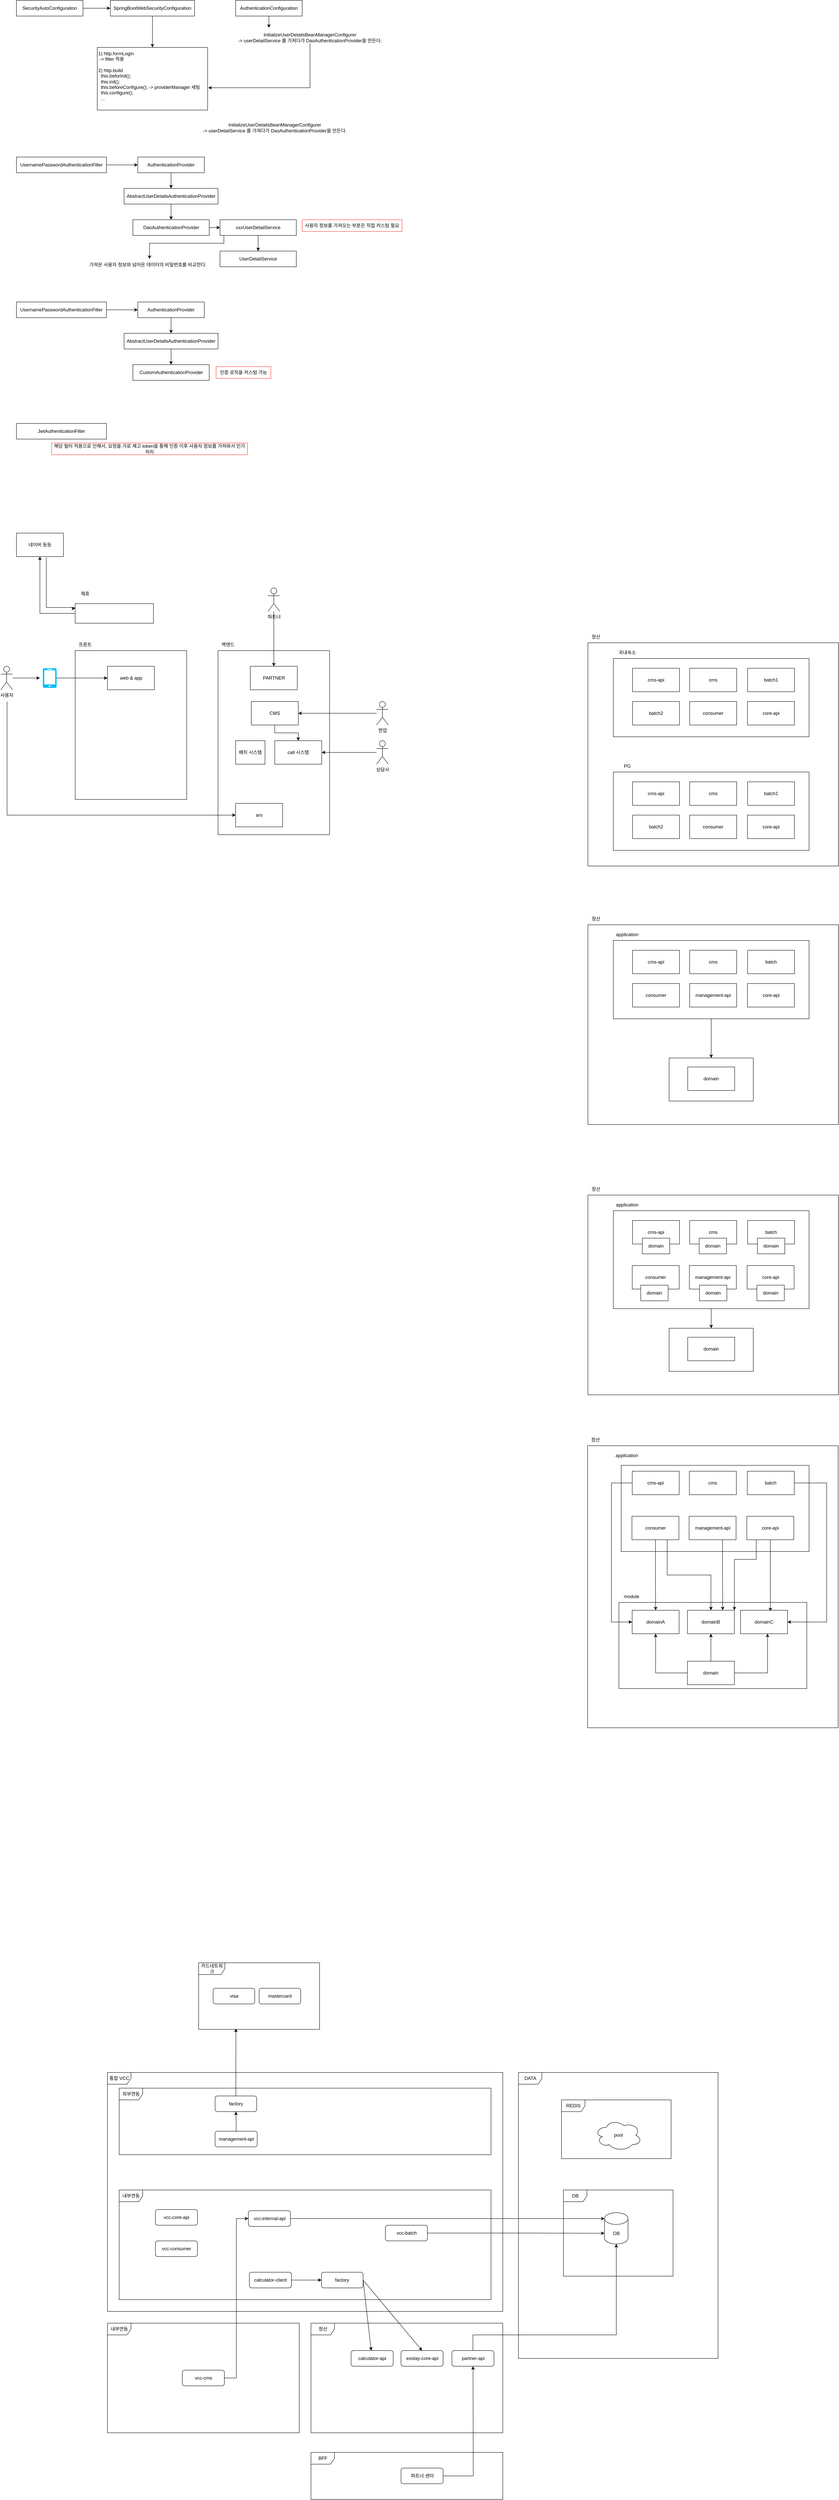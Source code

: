 <mxfile version="28.1.2">
  <diagram name="페이지-1" id="_uKqYhUVSAW-e24wOVBT">
    <mxGraphModel dx="2118" dy="1158" grid="1" gridSize="10" guides="1" tooltips="1" connect="1" arrows="1" fold="1" page="1" pageScale="1" pageWidth="827" pageHeight="1169" math="0" shadow="0">
      <root>
        <mxCell id="0" />
        <mxCell id="1" parent="0" />
        <mxCell id="LL_CF1VQLuUgH4qGAzld-106" value="" style="rounded=0;whiteSpace=wrap;html=1;" parent="1" vertex="1">
          <mxGeometry x="1539.25" y="3890" width="640" height="720" as="geometry" />
        </mxCell>
        <mxCell id="LL_CF1VQLuUgH4qGAzld-151" value="" style="rounded=0;whiteSpace=wrap;html=1;" parent="1" vertex="1">
          <mxGeometry x="1625" y="3940" width="480" height="220" as="geometry" />
        </mxCell>
        <mxCell id="LL_CF1VQLuUgH4qGAzld-149" value="" style="rounded=0;whiteSpace=wrap;html=1;" parent="1" vertex="1">
          <mxGeometry x="1619.25" y="4290" width="480" height="220" as="geometry" />
        </mxCell>
        <mxCell id="KoG7eJsrAb1A95pmqb80-3" value="" style="edgeStyle=orthogonalEdgeStyle;rounded=0;orthogonalLoop=1;jettySize=auto;html=1;" parent="1" source="KoG7eJsrAb1A95pmqb80-1" target="KoG7eJsrAb1A95pmqb80-2" edge="1">
          <mxGeometry relative="1" as="geometry" />
        </mxCell>
        <mxCell id="KoG7eJsrAb1A95pmqb80-1" value="SecurityAutoConfiguration" style="rounded=0;whiteSpace=wrap;html=1;" parent="1" vertex="1">
          <mxGeometry x="80" y="200" width="170" height="40" as="geometry" />
        </mxCell>
        <mxCell id="KoG7eJsrAb1A95pmqb80-5" value="" style="edgeStyle=orthogonalEdgeStyle;rounded=0;orthogonalLoop=1;jettySize=auto;html=1;" parent="1" source="KoG7eJsrAb1A95pmqb80-2" target="KoG7eJsrAb1A95pmqb80-4" edge="1">
          <mxGeometry relative="1" as="geometry" />
        </mxCell>
        <mxCell id="KoG7eJsrAb1A95pmqb80-2" value="SpringBootWebSecurityConfiguration" style="whiteSpace=wrap;html=1;rounded=0;" parent="1" vertex="1">
          <mxGeometry x="320" y="200" width="215" height="40" as="geometry" />
        </mxCell>
        <mxCell id="KoG7eJsrAb1A95pmqb80-4" value="1) http.formLogin&lt;br&gt;&amp;nbsp;-&amp;gt; filter 적용&lt;br&gt;&lt;br&gt;2) http.build&lt;br&gt;&amp;nbsp; this.beforInit();&lt;br&gt;&amp;nbsp; this.init();&lt;br&gt;&amp;nbsp; this.beforeConfigure(); -&amp;gt; providerManager 세팅&lt;br&gt;&amp;nbsp; this.configure();&lt;br&gt;&amp;nbsp; ...&lt;div&gt;&lt;br&gt;&lt;/div&gt;" style="whiteSpace=wrap;html=1;rounded=0;align=left;" parent="1" vertex="1">
          <mxGeometry x="286.5" y="320" width="282" height="160" as="geometry" />
        </mxCell>
        <mxCell id="KoG7eJsrAb1A95pmqb80-8" value="" style="edgeStyle=orthogonalEdgeStyle;rounded=0;orthogonalLoop=1;jettySize=auto;html=1;" parent="1" source="KoG7eJsrAb1A95pmqb80-6" edge="1">
          <mxGeometry relative="1" as="geometry">
            <mxPoint x="725" y="270" as="targetPoint" />
          </mxGeometry>
        </mxCell>
        <mxCell id="KoG7eJsrAb1A95pmqb80-6" value="AuthenticationConfiguration" style="rounded=0;whiteSpace=wrap;html=1;" parent="1" vertex="1">
          <mxGeometry x="640" y="200" width="170" height="40" as="geometry" />
        </mxCell>
        <mxCell id="KoG7eJsrAb1A95pmqb80-11" value="" style="edgeStyle=orthogonalEdgeStyle;rounded=0;orthogonalLoop=1;jettySize=auto;html=1;entryX=1.005;entryY=0.644;entryDx=0;entryDy=0;entryPerimeter=0;" parent="1" source="KoG7eJsrAb1A95pmqb80-9" target="KoG7eJsrAb1A95pmqb80-4" edge="1">
          <mxGeometry relative="1" as="geometry">
            <mxPoint x="830" y="390" as="targetPoint" />
            <Array as="points">
              <mxPoint x="830" y="423" />
            </Array>
          </mxGeometry>
        </mxCell>
        <mxCell id="KoG7eJsrAb1A95pmqb80-9" value="InitializeUserDetailsBeanManagerConfigurer&lt;br&gt;-&amp;gt; userDetailService 를 가져다가 DaoAuthenticationProvider을 만든다." style="text;html=1;align=center;verticalAlign=middle;whiteSpace=wrap;rounded=0;" parent="1" vertex="1">
          <mxGeometry x="640" y="280" width="380" height="30" as="geometry" />
        </mxCell>
        <mxCell id="KoG7eJsrAb1A95pmqb80-15" value="" style="edgeStyle=orthogonalEdgeStyle;rounded=0;orthogonalLoop=1;jettySize=auto;html=1;" parent="1" source="KoG7eJsrAb1A95pmqb80-13" target="KoG7eJsrAb1A95pmqb80-14" edge="1">
          <mxGeometry relative="1" as="geometry" />
        </mxCell>
        <mxCell id="KoG7eJsrAb1A95pmqb80-13" value="UsernamePasswordAuthenticationFilter" style="rounded=0;whiteSpace=wrap;html=1;" parent="1" vertex="1">
          <mxGeometry x="80" y="600" width="230" height="40" as="geometry" />
        </mxCell>
        <mxCell id="KoG7eJsrAb1A95pmqb80-17" value="" style="edgeStyle=orthogonalEdgeStyle;rounded=0;orthogonalLoop=1;jettySize=auto;html=1;" parent="1" source="KoG7eJsrAb1A95pmqb80-14" target="KoG7eJsrAb1A95pmqb80-16" edge="1">
          <mxGeometry relative="1" as="geometry" />
        </mxCell>
        <mxCell id="KoG7eJsrAb1A95pmqb80-14" value="AuthenticationProvider" style="rounded=0;whiteSpace=wrap;html=1;" parent="1" vertex="1">
          <mxGeometry x="390" y="600" width="170" height="40" as="geometry" />
        </mxCell>
        <mxCell id="KoG7eJsrAb1A95pmqb80-19" value="" style="edgeStyle=orthogonalEdgeStyle;rounded=0;orthogonalLoop=1;jettySize=auto;html=1;" parent="1" source="KoG7eJsrAb1A95pmqb80-16" target="KoG7eJsrAb1A95pmqb80-18" edge="1">
          <mxGeometry relative="1" as="geometry" />
        </mxCell>
        <mxCell id="KoG7eJsrAb1A95pmqb80-16" value="AbstractUserDetailsAuthenticationProvider" style="rounded=0;whiteSpace=wrap;html=1;" parent="1" vertex="1">
          <mxGeometry x="355" y="680" width="240" height="40" as="geometry" />
        </mxCell>
        <mxCell id="KoG7eJsrAb1A95pmqb80-22" value="" style="edgeStyle=orthogonalEdgeStyle;rounded=0;orthogonalLoop=1;jettySize=auto;html=1;" parent="1" source="KoG7eJsrAb1A95pmqb80-18" target="KoG7eJsrAb1A95pmqb80-21" edge="1">
          <mxGeometry relative="1" as="geometry" />
        </mxCell>
        <mxCell id="KoG7eJsrAb1A95pmqb80-18" value="DaoAuthenticationProvider" style="rounded=0;whiteSpace=wrap;html=1;" parent="1" vertex="1">
          <mxGeometry x="377.5" y="760" width="195" height="40" as="geometry" />
        </mxCell>
        <mxCell id="KoG7eJsrAb1A95pmqb80-20" value="UserDetailService" style="rounded=0;whiteSpace=wrap;html=1;" parent="1" vertex="1">
          <mxGeometry x="600" y="840" width="195" height="40" as="geometry" />
        </mxCell>
        <mxCell id="KoG7eJsrAb1A95pmqb80-23" value="" style="edgeStyle=orthogonalEdgeStyle;rounded=0;orthogonalLoop=1;jettySize=auto;html=1;" parent="1" source="KoG7eJsrAb1A95pmqb80-21" target="KoG7eJsrAb1A95pmqb80-20" edge="1">
          <mxGeometry relative="1" as="geometry" />
        </mxCell>
        <mxCell id="KoG7eJsrAb1A95pmqb80-21" value="xxxUserDetailService" style="rounded=0;whiteSpace=wrap;html=1;" parent="1" vertex="1">
          <mxGeometry x="600" y="760" width="195" height="40" as="geometry" />
        </mxCell>
        <mxCell id="KoG7eJsrAb1A95pmqb80-26" value="" style="edgeStyle=orthogonalEdgeStyle;rounded=0;orthogonalLoop=1;jettySize=auto;html=1;exitX=0;exitY=1;exitDx=0;exitDy=0;" parent="1" source="KoG7eJsrAb1A95pmqb80-21" edge="1">
          <mxGeometry relative="1" as="geometry">
            <mxPoint x="470" y="860" as="sourcePoint" />
            <mxPoint x="420" y="860" as="targetPoint" />
            <Array as="points">
              <mxPoint x="610" y="800" />
              <mxPoint x="610" y="820" />
              <mxPoint x="420" y="820" />
              <mxPoint x="420" y="860" />
            </Array>
          </mxGeometry>
        </mxCell>
        <mxCell id="KoG7eJsrAb1A95pmqb80-29" value="InitializeUserDetailsBeanManagerConfigurer&lt;br&gt;-&amp;gt; userDetailService 를 가져다가 DaoAuthenticationProvider을 만든다." style="text;html=1;align=center;verticalAlign=middle;whiteSpace=wrap;rounded=0;" parent="1" vertex="1">
          <mxGeometry x="550" y="510" width="380" height="30" as="geometry" />
        </mxCell>
        <mxCell id="KoG7eJsrAb1A95pmqb80-30" value="가져온 사용자 정보와 넘어온 데이터의 비밀번호를 비교한다." style="text;html=1;align=center;verticalAlign=middle;whiteSpace=wrap;rounded=0;" parent="1" vertex="1">
          <mxGeometry x="259" y="860" width="313.5" height="30" as="geometry" />
        </mxCell>
        <mxCell id="KoG7eJsrAb1A95pmqb80-31" value="사용자 정보를 가져오는 부분은 직접 커스텀 필요" style="text;html=1;align=center;verticalAlign=middle;whiteSpace=wrap;rounded=0;strokeColor=#FF3333;" parent="1" vertex="1">
          <mxGeometry x="810" y="760" width="255" height="30" as="geometry" />
        </mxCell>
        <mxCell id="1V_EwookAHwL95XN3xod-1" value="" style="edgeStyle=orthogonalEdgeStyle;rounded=0;orthogonalLoop=1;jettySize=auto;html=1;" parent="1" source="1V_EwookAHwL95XN3xod-2" target="1V_EwookAHwL95XN3xod-4" edge="1">
          <mxGeometry relative="1" as="geometry" />
        </mxCell>
        <mxCell id="1V_EwookAHwL95XN3xod-2" value="UsernamePasswordAuthenticationFilter" style="rounded=0;whiteSpace=wrap;html=1;" parent="1" vertex="1">
          <mxGeometry x="80" y="970" width="230" height="40" as="geometry" />
        </mxCell>
        <mxCell id="1V_EwookAHwL95XN3xod-3" value="" style="edgeStyle=orthogonalEdgeStyle;rounded=0;orthogonalLoop=1;jettySize=auto;html=1;" parent="1" source="1V_EwookAHwL95XN3xod-4" target="1V_EwookAHwL95XN3xod-6" edge="1">
          <mxGeometry relative="1" as="geometry" />
        </mxCell>
        <mxCell id="1V_EwookAHwL95XN3xod-4" value="AuthenticationProvider" style="rounded=0;whiteSpace=wrap;html=1;" parent="1" vertex="1">
          <mxGeometry x="390" y="970" width="170" height="40" as="geometry" />
        </mxCell>
        <mxCell id="1V_EwookAHwL95XN3xod-5" value="" style="edgeStyle=orthogonalEdgeStyle;rounded=0;orthogonalLoop=1;jettySize=auto;html=1;" parent="1" source="1V_EwookAHwL95XN3xod-6" target="1V_EwookAHwL95XN3xod-8" edge="1">
          <mxGeometry relative="1" as="geometry" />
        </mxCell>
        <mxCell id="1V_EwookAHwL95XN3xod-6" value="AbstractUserDetailsAuthenticationProvider" style="rounded=0;whiteSpace=wrap;html=1;" parent="1" vertex="1">
          <mxGeometry x="355" y="1050" width="240" height="40" as="geometry" />
        </mxCell>
        <mxCell id="1V_EwookAHwL95XN3xod-8" value="CustomAuthenticationProvider" style="rounded=0;whiteSpace=wrap;html=1;" parent="1" vertex="1">
          <mxGeometry x="377.5" y="1130" width="195" height="40" as="geometry" />
        </mxCell>
        <mxCell id="1V_EwookAHwL95XN3xod-15" value="인증 로직을 커스텀 가능" style="text;html=1;align=center;verticalAlign=middle;whiteSpace=wrap;rounded=0;strokeColor=#FF3333;" parent="1" vertex="1">
          <mxGeometry x="590" y="1135" width="140" height="30" as="geometry" />
        </mxCell>
        <mxCell id="1V_EwookAHwL95XN3xod-16" value="JwtAuthenticationFilter" style="rounded=0;whiteSpace=wrap;html=1;" parent="1" vertex="1">
          <mxGeometry x="80" y="1280" width="230" height="40" as="geometry" />
        </mxCell>
        <mxCell id="1V_EwookAHwL95XN3xod-17" value="해당 필터 적용으로 인해서, 요청을 가로 채고 token을 통해 인증 이후 사용자 정보를 가져와서 인가 처리" style="text;html=1;align=center;verticalAlign=middle;whiteSpace=wrap;rounded=0;strokeColor=#FF3333;" parent="1" vertex="1">
          <mxGeometry x="170" y="1330" width="500" height="30" as="geometry" />
        </mxCell>
        <mxCell id="LL_CF1VQLuUgH4qGAzld-1" value="" style="rounded=0;whiteSpace=wrap;html=1;" parent="1" vertex="1">
          <mxGeometry x="595" y="1860" width="285" height="470" as="geometry" />
        </mxCell>
        <mxCell id="LL_CF1VQLuUgH4qGAzld-2" value="백엔드" style="text;html=1;align=center;verticalAlign=middle;resizable=0;points=[];autosize=1;strokeColor=none;fillColor=none;" parent="1" vertex="1">
          <mxGeometry x="595" y="1830" width="50" height="30" as="geometry" />
        </mxCell>
        <mxCell id="LL_CF1VQLuUgH4qGAzld-17" value="" style="edgeStyle=orthogonalEdgeStyle;rounded=0;orthogonalLoop=1;jettySize=auto;html=1;" parent="1" source="LL_CF1VQLuUgH4qGAzld-3" target="LL_CF1VQLuUgH4qGAzld-16" edge="1">
          <mxGeometry relative="1" as="geometry" />
        </mxCell>
        <mxCell id="LL_CF1VQLuUgH4qGAzld-3" value="CMS" style="rounded=0;whiteSpace=wrap;html=1;" parent="1" vertex="1">
          <mxGeometry x="680" y="1990" width="120" height="60" as="geometry" />
        </mxCell>
        <mxCell id="LL_CF1VQLuUgH4qGAzld-4" value="PARTNER" style="rounded=0;whiteSpace=wrap;html=1;" parent="1" vertex="1">
          <mxGeometry x="677.5" y="1900" width="120" height="60" as="geometry" />
        </mxCell>
        <mxCell id="LL_CF1VQLuUgH4qGAzld-14" value="" style="edgeStyle=orthogonalEdgeStyle;rounded=0;orthogonalLoop=1;jettySize=auto;html=1;" parent="1" source="LL_CF1VQLuUgH4qGAzld-5" target="LL_CF1VQLuUgH4qGAzld-3" edge="1">
          <mxGeometry relative="1" as="geometry">
            <mxPoint x="920" y="2020" as="targetPoint" />
          </mxGeometry>
        </mxCell>
        <mxCell id="LL_CF1VQLuUgH4qGAzld-5" value="현업" style="shape=umlActor;verticalLabelPosition=bottom;verticalAlign=top;html=1;outlineConnect=0;" parent="1" vertex="1">
          <mxGeometry x="1000" y="1990" width="30" height="60" as="geometry" />
        </mxCell>
        <mxCell id="LL_CF1VQLuUgH4qGAzld-12" value="" style="edgeStyle=orthogonalEdgeStyle;rounded=0;orthogonalLoop=1;jettySize=auto;html=1;entryX=0.5;entryY=0;entryDx=0;entryDy=0;" parent="1" source="LL_CF1VQLuUgH4qGAzld-10" target="LL_CF1VQLuUgH4qGAzld-4" edge="1">
          <mxGeometry relative="1" as="geometry">
            <mxPoint x="737.5" y="1840" as="targetPoint" />
          </mxGeometry>
        </mxCell>
        <mxCell id="LL_CF1VQLuUgH4qGAzld-10" value="파트너" style="shape=umlActor;verticalLabelPosition=bottom;verticalAlign=top;html=1;outlineConnect=0;" parent="1" vertex="1">
          <mxGeometry x="722.5" y="1700" width="30" height="60" as="geometry" />
        </mxCell>
        <mxCell id="LL_CF1VQLuUgH4qGAzld-15" value="배치 시스템" style="rounded=0;whiteSpace=wrap;html=1;" parent="1" vertex="1">
          <mxGeometry x="640" y="2090" width="75" height="60" as="geometry" />
        </mxCell>
        <mxCell id="LL_CF1VQLuUgH4qGAzld-16" value="call 시스템" style="rounded=0;whiteSpace=wrap;html=1;" parent="1" vertex="1">
          <mxGeometry x="740" y="2090" width="120" height="60" as="geometry" />
        </mxCell>
        <mxCell id="LL_CF1VQLuUgH4qGAzld-20" value="" style="edgeStyle=orthogonalEdgeStyle;rounded=0;orthogonalLoop=1;jettySize=auto;html=1;entryX=1;entryY=0.5;entryDx=0;entryDy=0;" parent="1" source="LL_CF1VQLuUgH4qGAzld-18" target="LL_CF1VQLuUgH4qGAzld-16" edge="1">
          <mxGeometry relative="1" as="geometry">
            <mxPoint x="920" y="2120" as="targetPoint" />
          </mxGeometry>
        </mxCell>
        <mxCell id="LL_CF1VQLuUgH4qGAzld-18" value="상담사" style="shape=umlActor;verticalLabelPosition=bottom;verticalAlign=top;html=1;outlineConnect=0;" parent="1" vertex="1">
          <mxGeometry x="1000" y="2090" width="30" height="60" as="geometry" />
        </mxCell>
        <mxCell id="LL_CF1VQLuUgH4qGAzld-21" value="" style="rounded=0;whiteSpace=wrap;html=1;" parent="1" vertex="1">
          <mxGeometry x="230" y="1860" width="285" height="380" as="geometry" />
        </mxCell>
        <mxCell id="LL_CF1VQLuUgH4qGAzld-22" value="프론트" style="text;html=1;align=center;verticalAlign=middle;resizable=0;points=[];autosize=1;strokeColor=none;fillColor=none;" parent="1" vertex="1">
          <mxGeometry x="230" y="1830" width="50" height="30" as="geometry" />
        </mxCell>
        <mxCell id="LL_CF1VQLuUgH4qGAzld-25" value="web &amp;amp; app" style="rounded=0;whiteSpace=wrap;html=1;" parent="1" vertex="1">
          <mxGeometry x="312.5" y="1900" width="120" height="60" as="geometry" />
        </mxCell>
        <mxCell id="LL_CF1VQLuUgH4qGAzld-31" value="" style="edgeStyle=orthogonalEdgeStyle;rounded=0;orthogonalLoop=1;jettySize=auto;html=1;" parent="1" source="LL_CF1VQLuUgH4qGAzld-29" edge="1">
          <mxGeometry relative="1" as="geometry">
            <mxPoint x="140" y="1930" as="targetPoint" />
          </mxGeometry>
        </mxCell>
        <mxCell id="LL_CF1VQLuUgH4qGAzld-38" value="" style="edgeStyle=orthogonalEdgeStyle;rounded=0;orthogonalLoop=1;jettySize=auto;html=1;" parent="1" edge="1">
          <mxGeometry relative="1" as="geometry">
            <mxPoint x="56" y="1990" as="sourcePoint" />
            <mxPoint x="640" y="2280" as="targetPoint" />
            <Array as="points">
              <mxPoint x="56" y="2280" />
            </Array>
          </mxGeometry>
        </mxCell>
        <mxCell id="LL_CF1VQLuUgH4qGAzld-29" value="사용자" style="shape=umlActor;verticalLabelPosition=bottom;verticalAlign=top;html=1;outlineConnect=0;" parent="1" vertex="1">
          <mxGeometry x="40" y="1900" width="30" height="60" as="geometry" />
        </mxCell>
        <mxCell id="LL_CF1VQLuUgH4qGAzld-32" value="ars" style="rounded=0;whiteSpace=wrap;html=1;" parent="1" vertex="1">
          <mxGeometry x="640" y="2250" width="120" height="60" as="geometry" />
        </mxCell>
        <mxCell id="LL_CF1VQLuUgH4qGAzld-36" value="" style="edgeStyle=orthogonalEdgeStyle;rounded=0;orthogonalLoop=1;jettySize=auto;html=1;entryX=0;entryY=0.5;entryDx=0;entryDy=0;" parent="1" source="LL_CF1VQLuUgH4qGAzld-35" target="LL_CF1VQLuUgH4qGAzld-25" edge="1">
          <mxGeometry relative="1" as="geometry" />
        </mxCell>
        <mxCell id="LL_CF1VQLuUgH4qGAzld-35" value="" style="verticalLabelPosition=bottom;html=1;verticalAlign=top;align=center;strokeColor=none;fillColor=#00BEF2;shape=mxgraph.azure.mobile;pointerEvents=1;" parent="1" vertex="1">
          <mxGeometry x="147.5" y="1905" width="35" height="50" as="geometry" />
        </mxCell>
        <mxCell id="LL_CF1VQLuUgH4qGAzld-44" value="" style="edgeStyle=orthogonalEdgeStyle;rounded=0;orthogonalLoop=1;jettySize=auto;html=1;entryX=0.5;entryY=1;entryDx=0;entryDy=0;" parent="1" source="LL_CF1VQLuUgH4qGAzld-39" target="LL_CF1VQLuUgH4qGAzld-42" edge="1">
          <mxGeometry relative="1" as="geometry">
            <mxPoint x="150" y="1805" as="targetPoint" />
          </mxGeometry>
        </mxCell>
        <mxCell id="LL_CF1VQLuUgH4qGAzld-39" value="" style="rounded=0;whiteSpace=wrap;html=1;" parent="1" vertex="1">
          <mxGeometry x="230" y="1740" width="200" height="50" as="geometry" />
        </mxCell>
        <mxCell id="LL_CF1VQLuUgH4qGAzld-40" value="제휴" style="text;html=1;align=center;verticalAlign=middle;resizable=0;points=[];autosize=1;strokeColor=none;fillColor=none;" parent="1" vertex="1">
          <mxGeometry x="235" y="1700" width="40" height="30" as="geometry" />
        </mxCell>
        <mxCell id="LL_CF1VQLuUgH4qGAzld-42" value="네이버 등등" style="rounded=0;whiteSpace=wrap;html=1;" parent="1" vertex="1">
          <mxGeometry x="80" y="1560" width="120" height="60" as="geometry" />
        </mxCell>
        <mxCell id="LL_CF1VQLuUgH4qGAzld-45" value="" style="edgeStyle=orthogonalEdgeStyle;rounded=0;orthogonalLoop=1;jettySize=auto;html=1;exitX=0.636;exitY=1.044;exitDx=0;exitDy=0;exitPerimeter=0;entryX=0;entryY=0.25;entryDx=0;entryDy=0;" parent="1" target="LL_CF1VQLuUgH4qGAzld-39" edge="1">
          <mxGeometry relative="1" as="geometry">
            <mxPoint x="156.32" y="1622.64" as="sourcePoint" />
            <mxPoint x="228" y="1790" as="targetPoint" />
            <Array as="points">
              <mxPoint x="156" y="1750" />
              <mxPoint x="228" y="1750" />
              <mxPoint x="228" y="1753" />
            </Array>
          </mxGeometry>
        </mxCell>
        <mxCell id="LL_CF1VQLuUgH4qGAzld-46" value="" style="rounded=0;whiteSpace=wrap;html=1;" parent="1" vertex="1">
          <mxGeometry x="1540" y="1840" width="640" height="570" as="geometry" />
        </mxCell>
        <mxCell id="LL_CF1VQLuUgH4qGAzld-47" value="정산" style="text;html=1;align=center;verticalAlign=middle;resizable=0;points=[];autosize=1;strokeColor=none;fillColor=none;" parent="1" vertex="1">
          <mxGeometry x="1540" y="1810" width="40" height="30" as="geometry" />
        </mxCell>
        <mxCell id="LL_CF1VQLuUgH4qGAzld-48" value="" style="rounded=0;whiteSpace=wrap;html=1;" parent="1" vertex="1">
          <mxGeometry x="1605" y="1880" width="500" height="200" as="geometry" />
        </mxCell>
        <mxCell id="LL_CF1VQLuUgH4qGAzld-49" value="국내숙소" style="text;html=1;align=center;verticalAlign=middle;resizable=0;points=[];autosize=1;strokeColor=none;fillColor=none;" parent="1" vertex="1">
          <mxGeometry x="1605" y="1850" width="70" height="30" as="geometry" />
        </mxCell>
        <mxCell id="LL_CF1VQLuUgH4qGAzld-50" value="cms-api" style="rounded=0;whiteSpace=wrap;html=1;" parent="1" vertex="1">
          <mxGeometry x="1654" y="1905" width="120" height="60" as="geometry" />
        </mxCell>
        <mxCell id="LL_CF1VQLuUgH4qGAzld-51" value="cms" style="rounded=0;whiteSpace=wrap;html=1;" parent="1" vertex="1">
          <mxGeometry x="1800" y="1905" width="120" height="60" as="geometry" />
        </mxCell>
        <mxCell id="LL_CF1VQLuUgH4qGAzld-52" value="batch1" style="rounded=0;whiteSpace=wrap;html=1;" parent="1" vertex="1">
          <mxGeometry x="1948" y="1905" width="120" height="60" as="geometry" />
        </mxCell>
        <mxCell id="LL_CF1VQLuUgH4qGAzld-53" value="batch2" style="rounded=0;whiteSpace=wrap;html=1;" parent="1" vertex="1">
          <mxGeometry x="1654" y="1990" width="120" height="60" as="geometry" />
        </mxCell>
        <mxCell id="LL_CF1VQLuUgH4qGAzld-54" value="consumer" style="rounded=0;whiteSpace=wrap;html=1;" parent="1" vertex="1">
          <mxGeometry x="1800" y="1990" width="120" height="60" as="geometry" />
        </mxCell>
        <mxCell id="LL_CF1VQLuUgH4qGAzld-55" value="core-api" style="rounded=0;whiteSpace=wrap;html=1;" parent="1" vertex="1">
          <mxGeometry x="1947.5" y="1990" width="120" height="60" as="geometry" />
        </mxCell>
        <mxCell id="LL_CF1VQLuUgH4qGAzld-56" value="" style="rounded=0;whiteSpace=wrap;html=1;" parent="1" vertex="1">
          <mxGeometry x="1605" y="2170" width="500" height="200" as="geometry" />
        </mxCell>
        <mxCell id="LL_CF1VQLuUgH4qGAzld-57" value="cms-api" style="rounded=0;whiteSpace=wrap;html=1;" parent="1" vertex="1">
          <mxGeometry x="1654" y="2195" width="120" height="60" as="geometry" />
        </mxCell>
        <mxCell id="LL_CF1VQLuUgH4qGAzld-58" value="cms" style="rounded=0;whiteSpace=wrap;html=1;" parent="1" vertex="1">
          <mxGeometry x="1800" y="2195" width="120" height="60" as="geometry" />
        </mxCell>
        <mxCell id="LL_CF1VQLuUgH4qGAzld-59" value="batch1" style="rounded=0;whiteSpace=wrap;html=1;" parent="1" vertex="1">
          <mxGeometry x="1948" y="2195" width="120" height="60" as="geometry" />
        </mxCell>
        <mxCell id="LL_CF1VQLuUgH4qGAzld-60" value="batch2" style="rounded=0;whiteSpace=wrap;html=1;" parent="1" vertex="1">
          <mxGeometry x="1654" y="2280" width="120" height="60" as="geometry" />
        </mxCell>
        <mxCell id="LL_CF1VQLuUgH4qGAzld-61" value="consumer" style="rounded=0;whiteSpace=wrap;html=1;" parent="1" vertex="1">
          <mxGeometry x="1800" y="2280" width="120" height="60" as="geometry" />
        </mxCell>
        <mxCell id="LL_CF1VQLuUgH4qGAzld-62" value="core-api" style="rounded=0;whiteSpace=wrap;html=1;" parent="1" vertex="1">
          <mxGeometry x="1947.5" y="2280" width="120" height="60" as="geometry" />
        </mxCell>
        <mxCell id="LL_CF1VQLuUgH4qGAzld-63" value="PG" style="text;html=1;align=center;verticalAlign=middle;resizable=0;points=[];autosize=1;strokeColor=none;fillColor=none;" parent="1" vertex="1">
          <mxGeometry x="1620" y="2140" width="40" height="30" as="geometry" />
        </mxCell>
        <mxCell id="LL_CF1VQLuUgH4qGAzld-65" value="" style="rounded=0;whiteSpace=wrap;html=1;" parent="1" vertex="1">
          <mxGeometry x="1540" y="2560" width="640" height="510" as="geometry" />
        </mxCell>
        <mxCell id="LL_CF1VQLuUgH4qGAzld-66" value="정산" style="text;html=1;align=center;verticalAlign=middle;resizable=0;points=[];autosize=1;strokeColor=none;fillColor=none;" parent="1" vertex="1">
          <mxGeometry x="1540" y="2530" width="40" height="30" as="geometry" />
        </mxCell>
        <mxCell id="LL_CF1VQLuUgH4qGAzld-85" value="" style="edgeStyle=orthogonalEdgeStyle;rounded=0;orthogonalLoop=1;jettySize=auto;html=1;" parent="1" source="LL_CF1VQLuUgH4qGAzld-67" target="LL_CF1VQLuUgH4qGAzld-75" edge="1">
          <mxGeometry relative="1" as="geometry" />
        </mxCell>
        <mxCell id="LL_CF1VQLuUgH4qGAzld-67" value="" style="rounded=0;whiteSpace=wrap;html=1;" parent="1" vertex="1">
          <mxGeometry x="1605" y="2600" width="500" height="200" as="geometry" />
        </mxCell>
        <mxCell id="LL_CF1VQLuUgH4qGAzld-68" value="application" style="text;html=1;align=center;verticalAlign=middle;resizable=0;points=[];autosize=1;strokeColor=none;fillColor=none;" parent="1" vertex="1">
          <mxGeometry x="1600" y="2570" width="80" height="30" as="geometry" />
        </mxCell>
        <mxCell id="LL_CF1VQLuUgH4qGAzld-69" value="cms-api" style="rounded=0;whiteSpace=wrap;html=1;" parent="1" vertex="1">
          <mxGeometry x="1654" y="2625" width="120" height="60" as="geometry" />
        </mxCell>
        <mxCell id="LL_CF1VQLuUgH4qGAzld-70" value="cms" style="rounded=0;whiteSpace=wrap;html=1;" parent="1" vertex="1">
          <mxGeometry x="1800" y="2625" width="120" height="60" as="geometry" />
        </mxCell>
        <mxCell id="LL_CF1VQLuUgH4qGAzld-71" value="batch" style="rounded=0;whiteSpace=wrap;html=1;" parent="1" vertex="1">
          <mxGeometry x="1948" y="2625" width="120" height="60" as="geometry" />
        </mxCell>
        <mxCell id="LL_CF1VQLuUgH4qGAzld-72" value="consumer" style="rounded=0;whiteSpace=wrap;html=1;" parent="1" vertex="1">
          <mxGeometry x="1654" y="2710" width="120" height="60" as="geometry" />
        </mxCell>
        <mxCell id="LL_CF1VQLuUgH4qGAzld-73" value="management-api" style="rounded=0;whiteSpace=wrap;html=1;" parent="1" vertex="1">
          <mxGeometry x="1800" y="2710" width="120" height="60" as="geometry" />
        </mxCell>
        <mxCell id="LL_CF1VQLuUgH4qGAzld-74" value="core-api" style="rounded=0;whiteSpace=wrap;html=1;" parent="1" vertex="1">
          <mxGeometry x="1947.5" y="2710" width="120" height="60" as="geometry" />
        </mxCell>
        <mxCell id="LL_CF1VQLuUgH4qGAzld-75" value="" style="rounded=0;whiteSpace=wrap;html=1;" parent="1" vertex="1">
          <mxGeometry x="1747.5" y="2900" width="215" height="110" as="geometry" />
        </mxCell>
        <mxCell id="LL_CF1VQLuUgH4qGAzld-76" value="domain" style="rounded=0;whiteSpace=wrap;html=1;" parent="1" vertex="1">
          <mxGeometry x="1795" y="2923" width="120" height="60" as="geometry" />
        </mxCell>
        <mxCell id="LL_CF1VQLuUgH4qGAzld-86" value="" style="rounded=0;whiteSpace=wrap;html=1;" parent="1" vertex="1">
          <mxGeometry x="1540" y="3250" width="640" height="510" as="geometry" />
        </mxCell>
        <mxCell id="LL_CF1VQLuUgH4qGAzld-87" value="정산" style="text;html=1;align=center;verticalAlign=middle;resizable=0;points=[];autosize=1;strokeColor=none;fillColor=none;" parent="1" vertex="1">
          <mxGeometry x="1540" y="3220" width="40" height="30" as="geometry" />
        </mxCell>
        <mxCell id="LL_CF1VQLuUgH4qGAzld-88" value="" style="edgeStyle=orthogonalEdgeStyle;rounded=0;orthogonalLoop=1;jettySize=auto;html=1;" parent="1" source="LL_CF1VQLuUgH4qGAzld-89" target="LL_CF1VQLuUgH4qGAzld-97" edge="1">
          <mxGeometry relative="1" as="geometry" />
        </mxCell>
        <mxCell id="LL_CF1VQLuUgH4qGAzld-89" value="" style="rounded=0;whiteSpace=wrap;html=1;" parent="1" vertex="1">
          <mxGeometry x="1605" y="3290" width="500" height="250" as="geometry" />
        </mxCell>
        <mxCell id="LL_CF1VQLuUgH4qGAzld-90" value="application" style="text;html=1;align=center;verticalAlign=middle;resizable=0;points=[];autosize=1;strokeColor=none;fillColor=none;" parent="1" vertex="1">
          <mxGeometry x="1600" y="3260" width="80" height="30" as="geometry" />
        </mxCell>
        <mxCell id="LL_CF1VQLuUgH4qGAzld-91" value="cms-api" style="rounded=0;whiteSpace=wrap;html=1;" parent="1" vertex="1">
          <mxGeometry x="1654" y="3315" width="120" height="60" as="geometry" />
        </mxCell>
        <mxCell id="LL_CF1VQLuUgH4qGAzld-92" value="cms" style="rounded=0;whiteSpace=wrap;html=1;" parent="1" vertex="1">
          <mxGeometry x="1800" y="3315" width="120" height="60" as="geometry" />
        </mxCell>
        <mxCell id="LL_CF1VQLuUgH4qGAzld-93" value="batch" style="rounded=0;whiteSpace=wrap;html=1;" parent="1" vertex="1">
          <mxGeometry x="1948" y="3315" width="120" height="60" as="geometry" />
        </mxCell>
        <mxCell id="LL_CF1VQLuUgH4qGAzld-94" value="consumer" style="rounded=0;whiteSpace=wrap;html=1;" parent="1" vertex="1">
          <mxGeometry x="1653.25" y="3430" width="120" height="60" as="geometry" />
        </mxCell>
        <mxCell id="LL_CF1VQLuUgH4qGAzld-95" value="management-api" style="rounded=0;whiteSpace=wrap;html=1;" parent="1" vertex="1">
          <mxGeometry x="1799.25" y="3430" width="120" height="60" as="geometry" />
        </mxCell>
        <mxCell id="LL_CF1VQLuUgH4qGAzld-96" value="core-api" style="rounded=0;whiteSpace=wrap;html=1;" parent="1" vertex="1">
          <mxGeometry x="1946.75" y="3430" width="120" height="60" as="geometry" />
        </mxCell>
        <mxCell id="LL_CF1VQLuUgH4qGAzld-97" value="" style="rounded=0;whiteSpace=wrap;html=1;" parent="1" vertex="1">
          <mxGeometry x="1747.5" y="3590" width="215" height="110" as="geometry" />
        </mxCell>
        <mxCell id="LL_CF1VQLuUgH4qGAzld-98" value="domain" style="rounded=0;whiteSpace=wrap;html=1;" parent="1" vertex="1">
          <mxGeometry x="1795" y="3613" width="120" height="60" as="geometry" />
        </mxCell>
        <mxCell id="LL_CF1VQLuUgH4qGAzld-99" value="domain" style="rounded=0;whiteSpace=wrap;html=1;" parent="1" vertex="1">
          <mxGeometry x="1679" y="3360" width="70" height="40" as="geometry" />
        </mxCell>
        <mxCell id="LL_CF1VQLuUgH4qGAzld-100" value="domain" style="rounded=0;whiteSpace=wrap;html=1;" parent="1" vertex="1">
          <mxGeometry x="1824.25" y="3360" width="70" height="40" as="geometry" />
        </mxCell>
        <mxCell id="LL_CF1VQLuUgH4qGAzld-101" value="domain" style="rounded=0;whiteSpace=wrap;html=1;" parent="1" vertex="1">
          <mxGeometry x="1973" y="3360" width="70" height="40" as="geometry" />
        </mxCell>
        <mxCell id="LL_CF1VQLuUgH4qGAzld-102" value="domain" style="rounded=0;whiteSpace=wrap;html=1;" parent="1" vertex="1">
          <mxGeometry x="1971.75" y="3480" width="70" height="40" as="geometry" />
        </mxCell>
        <mxCell id="LL_CF1VQLuUgH4qGAzld-103" value="domain" style="rounded=0;whiteSpace=wrap;html=1;" parent="1" vertex="1">
          <mxGeometry x="1825" y="3480" width="70" height="40" as="geometry" />
        </mxCell>
        <mxCell id="LL_CF1VQLuUgH4qGAzld-104" value="domain" style="rounded=0;whiteSpace=wrap;html=1;" parent="1" vertex="1">
          <mxGeometry x="1675" y="3480" width="70" height="40" as="geometry" />
        </mxCell>
        <mxCell id="LL_CF1VQLuUgH4qGAzld-107" value="정산" style="text;html=1;align=center;verticalAlign=middle;resizable=0;points=[];autosize=1;strokeColor=none;fillColor=none;" parent="1" vertex="1">
          <mxGeometry x="1539.25" y="3860" width="40" height="30" as="geometry" />
        </mxCell>
        <mxCell id="LL_CF1VQLuUgH4qGAzld-110" value="application" style="text;html=1;align=center;verticalAlign=middle;resizable=0;points=[];autosize=1;strokeColor=none;fillColor=none;" parent="1" vertex="1">
          <mxGeometry x="1599.25" y="3900" width="80" height="30" as="geometry" />
        </mxCell>
        <mxCell id="LL_CF1VQLuUgH4qGAzld-140" value="" style="edgeStyle=orthogonalEdgeStyle;rounded=0;orthogonalLoop=1;jettySize=auto;html=1;entryX=0;entryY=0.5;entryDx=0;entryDy=0;" parent="1" source="LL_CF1VQLuUgH4qGAzld-111" target="LL_CF1VQLuUgH4qGAzld-125" edge="1">
          <mxGeometry relative="1" as="geometry">
            <mxPoint x="1573.25" y="3985" as="targetPoint" />
            <Array as="points">
              <mxPoint x="1600" y="3985" />
              <mxPoint x="1600" y="4340" />
            </Array>
          </mxGeometry>
        </mxCell>
        <mxCell id="LL_CF1VQLuUgH4qGAzld-111" value="cms-api" style="rounded=0;whiteSpace=wrap;html=1;" parent="1" vertex="1">
          <mxGeometry x="1653.25" y="3955" width="120" height="60" as="geometry" />
        </mxCell>
        <mxCell id="LL_CF1VQLuUgH4qGAzld-112" value="cms" style="rounded=0;whiteSpace=wrap;html=1;" parent="1" vertex="1">
          <mxGeometry x="1799.25" y="3955" width="120" height="60" as="geometry" />
        </mxCell>
        <mxCell id="LL_CF1VQLuUgH4qGAzld-142" value="" style="edgeStyle=orthogonalEdgeStyle;rounded=0;orthogonalLoop=1;jettySize=auto;html=1;entryX=1;entryY=0.5;entryDx=0;entryDy=0;" parent="1" source="LL_CF1VQLuUgH4qGAzld-113" target="LL_CF1VQLuUgH4qGAzld-127" edge="1">
          <mxGeometry relative="1" as="geometry">
            <mxPoint x="2147.25" y="3985" as="targetPoint" />
            <Array as="points">
              <mxPoint x="2150" y="3985" />
              <mxPoint x="2150" y="4340" />
            </Array>
          </mxGeometry>
        </mxCell>
        <mxCell id="LL_CF1VQLuUgH4qGAzld-113" value="batch" style="rounded=0;whiteSpace=wrap;html=1;" parent="1" vertex="1">
          <mxGeometry x="1947.25" y="3955" width="120" height="60" as="geometry" />
        </mxCell>
        <mxCell id="LL_CF1VQLuUgH4qGAzld-128" value="" style="edgeStyle=orthogonalEdgeStyle;rounded=0;orthogonalLoop=1;jettySize=auto;html=1;entryX=0.5;entryY=0;entryDx=0;entryDy=0;" parent="1" source="LL_CF1VQLuUgH4qGAzld-114" target="LL_CF1VQLuUgH4qGAzld-125" edge="1">
          <mxGeometry relative="1" as="geometry">
            <mxPoint x="1855" y="4230" as="targetPoint" />
          </mxGeometry>
        </mxCell>
        <mxCell id="LL_CF1VQLuUgH4qGAzld-133" value="" style="edgeStyle=orthogonalEdgeStyle;rounded=0;orthogonalLoop=1;jettySize=auto;html=1;entryX=0.5;entryY=0;entryDx=0;entryDy=0;exitX=0.75;exitY=1;exitDx=0;exitDy=0;" parent="1" source="LL_CF1VQLuUgH4qGAzld-114" target="LL_CF1VQLuUgH4qGAzld-126" edge="1">
          <mxGeometry relative="1" as="geometry" />
        </mxCell>
        <mxCell id="LL_CF1VQLuUgH4qGAzld-114" value="consumer" style="rounded=0;whiteSpace=wrap;html=1;" parent="1" vertex="1">
          <mxGeometry x="1652.5" y="4070" width="120" height="60" as="geometry" />
        </mxCell>
        <mxCell id="LL_CF1VQLuUgH4qGAzld-135" value="" style="edgeStyle=orthogonalEdgeStyle;rounded=0;orthogonalLoop=1;jettySize=auto;html=1;entryX=0.75;entryY=0;entryDx=0;entryDy=0;" parent="1" source="LL_CF1VQLuUgH4qGAzld-115" target="LL_CF1VQLuUgH4qGAzld-126" edge="1">
          <mxGeometry relative="1" as="geometry">
            <Array as="points">
              <mxPoint x="1884" y="4180" />
              <mxPoint x="1884" y="4180" />
            </Array>
          </mxGeometry>
        </mxCell>
        <mxCell id="LL_CF1VQLuUgH4qGAzld-115" value="management-api" style="rounded=0;whiteSpace=wrap;html=1;" parent="1" vertex="1">
          <mxGeometry x="1798.5" y="4070" width="120" height="60" as="geometry" />
        </mxCell>
        <mxCell id="LL_CF1VQLuUgH4qGAzld-137" value="" style="edgeStyle=orthogonalEdgeStyle;rounded=0;orthogonalLoop=1;jettySize=auto;html=1;entryX=0.635;entryY=0.043;entryDx=0;entryDy=0;entryPerimeter=0;" parent="1" source="LL_CF1VQLuUgH4qGAzld-116" target="LL_CF1VQLuUgH4qGAzld-127" edge="1">
          <mxGeometry relative="1" as="geometry">
            <mxPoint x="2006" y="4210" as="targetPoint" />
          </mxGeometry>
        </mxCell>
        <mxCell id="LL_CF1VQLuUgH4qGAzld-138" value="" style="edgeStyle=orthogonalEdgeStyle;rounded=0;orthogonalLoop=1;jettySize=auto;html=1;entryX=1;entryY=0;entryDx=0;entryDy=0;" parent="1" source="LL_CF1VQLuUgH4qGAzld-116" target="LL_CF1VQLuUgH4qGAzld-126" edge="1">
          <mxGeometry relative="1" as="geometry">
            <Array as="points">
              <mxPoint x="1970" y="4180" />
              <mxPoint x="1914" y="4180" />
            </Array>
          </mxGeometry>
        </mxCell>
        <mxCell id="LL_CF1VQLuUgH4qGAzld-116" value="core-api" style="rounded=0;whiteSpace=wrap;html=1;" parent="1" vertex="1">
          <mxGeometry x="1946" y="4070" width="120" height="60" as="geometry" />
        </mxCell>
        <mxCell id="LL_CF1VQLuUgH4qGAzld-144" value="" style="edgeStyle=orthogonalEdgeStyle;rounded=0;orthogonalLoop=1;jettySize=auto;html=1;" parent="1" source="LL_CF1VQLuUgH4qGAzld-118" target="LL_CF1VQLuUgH4qGAzld-126" edge="1">
          <mxGeometry relative="1" as="geometry" />
        </mxCell>
        <mxCell id="LL_CF1VQLuUgH4qGAzld-146" value="" style="edgeStyle=orthogonalEdgeStyle;rounded=0;orthogonalLoop=1;jettySize=auto;html=1;entryX=0.5;entryY=1;entryDx=0;entryDy=0;" parent="1" source="LL_CF1VQLuUgH4qGAzld-118" target="LL_CF1VQLuUgH4qGAzld-125" edge="1">
          <mxGeometry relative="1" as="geometry">
            <mxPoint x="1714.25" y="4470" as="targetPoint" />
          </mxGeometry>
        </mxCell>
        <mxCell id="LL_CF1VQLuUgH4qGAzld-148" value="" style="edgeStyle=orthogonalEdgeStyle;rounded=0;orthogonalLoop=1;jettySize=auto;html=1;entryX=0.574;entryY=0.999;entryDx=0;entryDy=0;entryPerimeter=0;" parent="1" source="LL_CF1VQLuUgH4qGAzld-118" target="LL_CF1VQLuUgH4qGAzld-127" edge="1">
          <mxGeometry relative="1" as="geometry">
            <mxPoint x="1994.25" y="4470" as="targetPoint" />
          </mxGeometry>
        </mxCell>
        <mxCell id="LL_CF1VQLuUgH4qGAzld-118" value="domain" style="rounded=0;whiteSpace=wrap;html=1;" parent="1" vertex="1">
          <mxGeometry x="1794.25" y="4440" width="120" height="60" as="geometry" />
        </mxCell>
        <mxCell id="LL_CF1VQLuUgH4qGAzld-125" value="domainA" style="rounded=0;whiteSpace=wrap;html=1;" parent="1" vertex="1">
          <mxGeometry x="1653" y="4310" width="120" height="60" as="geometry" />
        </mxCell>
        <mxCell id="LL_CF1VQLuUgH4qGAzld-126" value="domainB" style="rounded=0;whiteSpace=wrap;html=1;" parent="1" vertex="1">
          <mxGeometry x="1794.25" y="4310" width="120" height="60" as="geometry" />
        </mxCell>
        <mxCell id="LL_CF1VQLuUgH4qGAzld-127" value="domainC" style="rounded=0;whiteSpace=wrap;html=1;" parent="1" vertex="1">
          <mxGeometry x="1930" y="4310" width="120" height="60" as="geometry" />
        </mxCell>
        <mxCell id="LL_CF1VQLuUgH4qGAzld-150" value="module" style="text;html=1;align=center;verticalAlign=middle;resizable=0;points=[];autosize=1;strokeColor=none;fillColor=none;" parent="1" vertex="1">
          <mxGeometry x="1621.25" y="4260" width="60" height="30" as="geometry" />
        </mxCell>
        <mxCell id="_oPeTRLd6oF9zhzp3uNH-3" value="통합 VCC" style="shape=umlFrame;whiteSpace=wrap;html=1;pointerEvents=0;" vertex="1" parent="1">
          <mxGeometry x="312.5" y="5490" width="1010" height="610" as="geometry" />
        </mxCell>
        <mxCell id="_oPeTRLd6oF9zhzp3uNH-4" value="외부연동" style="shape=umlFrame;whiteSpace=wrap;html=1;pointerEvents=0;" vertex="1" parent="1">
          <mxGeometry x="342.5" y="5530" width="950" height="170" as="geometry" />
        </mxCell>
        <mxCell id="_oPeTRLd6oF9zhzp3uNH-5" value="내부연동" style="shape=umlFrame;whiteSpace=wrap;html=1;pointerEvents=0;" vertex="1" parent="1">
          <mxGeometry x="342.5" y="5790" width="950" height="280" as="geometry" />
        </mxCell>
        <mxCell id="_oPeTRLd6oF9zhzp3uNH-6" value="vcc-core-api" style="rounded=1;whiteSpace=wrap;html=1;" vertex="1" parent="1">
          <mxGeometry x="435" y="5840" width="107.5" height="40" as="geometry" />
        </mxCell>
        <mxCell id="_oPeTRLd6oF9zhzp3uNH-7" value="vcc-consumer" style="rounded=1;whiteSpace=wrap;html=1;" vertex="1" parent="1">
          <mxGeometry x="435" y="5920" width="107.5" height="40" as="geometry" />
        </mxCell>
        <mxCell id="_oPeTRLd6oF9zhzp3uNH-10" value="" style="edgeStyle=orthogonalEdgeStyle;rounded=0;orthogonalLoop=1;jettySize=auto;html=1;" edge="1" parent="1" source="_oPeTRLd6oF9zhzp3uNH-8" target="_oPeTRLd6oF9zhzp3uNH-9">
          <mxGeometry relative="1" as="geometry" />
        </mxCell>
        <mxCell id="_oPeTRLd6oF9zhzp3uNH-8" value="calculator-client" style="rounded=1;whiteSpace=wrap;html=1;" vertex="1" parent="1">
          <mxGeometry x="675" y="6000" width="107.5" height="40" as="geometry" />
        </mxCell>
        <mxCell id="_oPeTRLd6oF9zhzp3uNH-9" value="factory" style="whiteSpace=wrap;html=1;rounded=1;" vertex="1" parent="1">
          <mxGeometry x="859.38" y="6000" width="106.25" height="40" as="geometry" />
        </mxCell>
        <mxCell id="_oPeTRLd6oF9zhzp3uNH-45" value="" style="edgeStyle=orthogonalEdgeStyle;rounded=0;orthogonalLoop=1;jettySize=auto;html=1;entryX=0;entryY=0;entryDx=0;entryDy=15;entryPerimeter=0;" edge="1" parent="1" source="_oPeTRLd6oF9zhzp3uNH-13" target="_oPeTRLd6oF9zhzp3uNH-38">
          <mxGeometry relative="1" as="geometry">
            <mxPoint x="860" y="5860.0" as="targetPoint" />
          </mxGeometry>
        </mxCell>
        <mxCell id="_oPeTRLd6oF9zhzp3uNH-13" value="vcc-internal-api" style="rounded=1;whiteSpace=wrap;html=1;" vertex="1" parent="1">
          <mxGeometry x="672.5" y="5843" width="107.5" height="40" as="geometry" />
        </mxCell>
        <mxCell id="_oPeTRLd6oF9zhzp3uNH-42" value="" style="edgeStyle=orthogonalEdgeStyle;rounded=0;orthogonalLoop=1;jettySize=auto;html=1;entryX=0;entryY=0;entryDx=0;entryDy=52.5;entryPerimeter=0;" edge="1" parent="1" source="_oPeTRLd6oF9zhzp3uNH-14" target="_oPeTRLd6oF9zhzp3uNH-38">
          <mxGeometry relative="1" as="geometry">
            <mxPoint x="1210" y="5900.0" as="targetPoint" />
          </mxGeometry>
        </mxCell>
        <mxCell id="_oPeTRLd6oF9zhzp3uNH-14" value="vcc-batch" style="rounded=1;whiteSpace=wrap;html=1;" vertex="1" parent="1">
          <mxGeometry x="1022.5" y="5880" width="107.5" height="40" as="geometry" />
        </mxCell>
        <mxCell id="_oPeTRLd6oF9zhzp3uNH-15" value="내부연동" style="shape=umlFrame;whiteSpace=wrap;html=1;pointerEvents=0;" vertex="1" parent="1">
          <mxGeometry x="312.5" y="6130" width="490" height="280" as="geometry" />
        </mxCell>
        <mxCell id="_oPeTRLd6oF9zhzp3uNH-19" value="정산" style="shape=umlFrame;whiteSpace=wrap;html=1;pointerEvents=0;" vertex="1" parent="1">
          <mxGeometry x="832.5" y="6130" width="490" height="280" as="geometry" />
        </mxCell>
        <mxCell id="_oPeTRLd6oF9zhzp3uNH-20" value="BFF" style="shape=umlFrame;whiteSpace=wrap;html=1;pointerEvents=0;" vertex="1" parent="1">
          <mxGeometry x="832.5" y="6460" width="490" height="120" as="geometry" />
        </mxCell>
        <mxCell id="_oPeTRLd6oF9zhzp3uNH-21" value="calculator-api" style="rounded=1;whiteSpace=wrap;html=1;" vertex="1" parent="1">
          <mxGeometry x="935" y="6200" width="107.5" height="40" as="geometry" />
        </mxCell>
        <mxCell id="_oPeTRLd6oF9zhzp3uNH-22" value="exstay-core-api" style="rounded=1;whiteSpace=wrap;html=1;" vertex="1" parent="1">
          <mxGeometry x="1062.5" y="6200" width="107.5" height="40" as="geometry" />
        </mxCell>
        <mxCell id="_oPeTRLd6oF9zhzp3uNH-39" value="" style="edgeStyle=orthogonalEdgeStyle;rounded=0;orthogonalLoop=1;jettySize=auto;html=1;" edge="1" parent="1" source="_oPeTRLd6oF9zhzp3uNH-23" target="_oPeTRLd6oF9zhzp3uNH-38">
          <mxGeometry relative="1" as="geometry">
            <Array as="points">
              <mxPoint x="1246.5" y="6160" />
              <mxPoint x="1612.5" y="6160" />
            </Array>
          </mxGeometry>
        </mxCell>
        <mxCell id="_oPeTRLd6oF9zhzp3uNH-23" value="partner-api" style="rounded=1;whiteSpace=wrap;html=1;" vertex="1" parent="1">
          <mxGeometry x="1192.5" y="6200" width="107.5" height="40" as="geometry" />
        </mxCell>
        <mxCell id="_oPeTRLd6oF9zhzp3uNH-29" value="" style="endArrow=classic;html=1;rounded=0;exitX=1;exitY=0.5;exitDx=0;exitDy=0;" edge="1" parent="1" source="_oPeTRLd6oF9zhzp3uNH-9" target="_oPeTRLd6oF9zhzp3uNH-21">
          <mxGeometry width="50" height="50" relative="1" as="geometry">
            <mxPoint x="822.5" y="6150" as="sourcePoint" />
            <mxPoint x="872.5" y="6100" as="targetPoint" />
          </mxGeometry>
        </mxCell>
        <mxCell id="_oPeTRLd6oF9zhzp3uNH-30" value="" style="endArrow=classic;html=1;rounded=0;entryX=0.5;entryY=0;entryDx=0;entryDy=0;exitX=1;exitY=0.5;exitDx=0;exitDy=0;" edge="1" parent="1" source="_oPeTRLd6oF9zhzp3uNH-9" target="_oPeTRLd6oF9zhzp3uNH-22">
          <mxGeometry width="50" height="50" relative="1" as="geometry">
            <mxPoint x="972.5" y="6020" as="sourcePoint" />
            <mxPoint x="983.5" y="6260" as="targetPoint" />
          </mxGeometry>
        </mxCell>
        <mxCell id="_oPeTRLd6oF9zhzp3uNH-33" value="" style="edgeStyle=orthogonalEdgeStyle;rounded=0;orthogonalLoop=1;jettySize=auto;html=1;" edge="1" parent="1" source="_oPeTRLd6oF9zhzp3uNH-32">
          <mxGeometry relative="1" as="geometry">
            <mxPoint x="1246.5" y="6240" as="targetPoint" />
          </mxGeometry>
        </mxCell>
        <mxCell id="_oPeTRLd6oF9zhzp3uNH-32" value="파트너 센터" style="rounded=1;whiteSpace=wrap;html=1;" vertex="1" parent="1">
          <mxGeometry x="1062.5" y="6500" width="107.5" height="40" as="geometry" />
        </mxCell>
        <mxCell id="_oPeTRLd6oF9zhzp3uNH-34" value="DATA" style="shape=umlFrame;whiteSpace=wrap;html=1;pointerEvents=0;" vertex="1" parent="1">
          <mxGeometry x="1362.5" y="5490" width="510" height="730" as="geometry" />
        </mxCell>
        <mxCell id="_oPeTRLd6oF9zhzp3uNH-35" value="REDIS" style="shape=umlFrame;whiteSpace=wrap;html=1;pointerEvents=0;" vertex="1" parent="1">
          <mxGeometry x="1472.5" y="5560" width="280" height="150" as="geometry" />
        </mxCell>
        <mxCell id="_oPeTRLd6oF9zhzp3uNH-36" value="DB" style="shape=umlFrame;whiteSpace=wrap;html=1;pointerEvents=0;" vertex="1" parent="1">
          <mxGeometry x="1477.5" y="5790" width="280" height="220" as="geometry" />
        </mxCell>
        <mxCell id="_oPeTRLd6oF9zhzp3uNH-37" value="pool" style="ellipse;shape=cloud;whiteSpace=wrap;html=1;" vertex="1" parent="1">
          <mxGeometry x="1557.5" y="5610" width="120" height="80" as="geometry" />
        </mxCell>
        <mxCell id="_oPeTRLd6oF9zhzp3uNH-38" value="DB" style="shape=cylinder3;whiteSpace=wrap;html=1;boundedLbl=1;backgroundOutline=1;size=15;" vertex="1" parent="1">
          <mxGeometry x="1582.5" y="5848" width="60" height="80" as="geometry" />
        </mxCell>
        <mxCell id="_oPeTRLd6oF9zhzp3uNH-48" value="" style="edgeStyle=orthogonalEdgeStyle;rounded=0;orthogonalLoop=1;jettySize=auto;html=1;entryX=0;entryY=0.5;entryDx=0;entryDy=0;" edge="1" parent="1" source="_oPeTRLd6oF9zhzp3uNH-46" target="_oPeTRLd6oF9zhzp3uNH-13">
          <mxGeometry relative="1" as="geometry">
            <mxPoint x="557.5" y="6170.0" as="targetPoint" />
          </mxGeometry>
        </mxCell>
        <mxCell id="_oPeTRLd6oF9zhzp3uNH-46" value="vcc-cms" style="rounded=1;whiteSpace=wrap;html=1;" vertex="1" parent="1">
          <mxGeometry x="503.75" y="6250" width="107.5" height="40" as="geometry" />
        </mxCell>
        <mxCell id="_oPeTRLd6oF9zhzp3uNH-51" value="" style="edgeStyle=orthogonalEdgeStyle;rounded=0;orthogonalLoop=1;jettySize=auto;html=1;" edge="1" parent="1" source="_oPeTRLd6oF9zhzp3uNH-49" target="_oPeTRLd6oF9zhzp3uNH-50">
          <mxGeometry relative="1" as="geometry" />
        </mxCell>
        <mxCell id="_oPeTRLd6oF9zhzp3uNH-49" value="management-api" style="rounded=1;whiteSpace=wrap;html=1;" vertex="1" parent="1">
          <mxGeometry x="587.5" y="5640" width="107.5" height="40" as="geometry" />
        </mxCell>
        <mxCell id="_oPeTRLd6oF9zhzp3uNH-56" value="" style="edgeStyle=orthogonalEdgeStyle;rounded=0;orthogonalLoop=1;jettySize=auto;html=1;entryX=0.308;entryY=0.989;entryDx=0;entryDy=0;entryPerimeter=0;" edge="1" parent="1" source="_oPeTRLd6oF9zhzp3uNH-50" target="_oPeTRLd6oF9zhzp3uNH-52">
          <mxGeometry relative="1" as="geometry">
            <mxPoint x="640.625" y="5470" as="targetPoint" />
          </mxGeometry>
        </mxCell>
        <mxCell id="_oPeTRLd6oF9zhzp3uNH-50" value="factory" style="whiteSpace=wrap;html=1;rounded=1;" vertex="1" parent="1">
          <mxGeometry x="587.5" y="5550" width="106.25" height="40" as="geometry" />
        </mxCell>
        <mxCell id="_oPeTRLd6oF9zhzp3uNH-52" value="카드네트워크" style="shape=umlFrame;whiteSpace=wrap;html=1;pointerEvents=0;width=67;height=30;" vertex="1" parent="1">
          <mxGeometry x="545.5" y="5210" width="309" height="170" as="geometry" />
        </mxCell>
        <mxCell id="_oPeTRLd6oF9zhzp3uNH-53" value="visa" style="whiteSpace=wrap;html=1;rounded=1;" vertex="1" parent="1">
          <mxGeometry x="582.5" y="5275" width="106.25" height="40" as="geometry" />
        </mxCell>
        <mxCell id="_oPeTRLd6oF9zhzp3uNH-54" value="mastercard" style="whiteSpace=wrap;html=1;rounded=1;" vertex="1" parent="1">
          <mxGeometry x="700" y="5275" width="106.25" height="40" as="geometry" />
        </mxCell>
      </root>
    </mxGraphModel>
  </diagram>
</mxfile>
